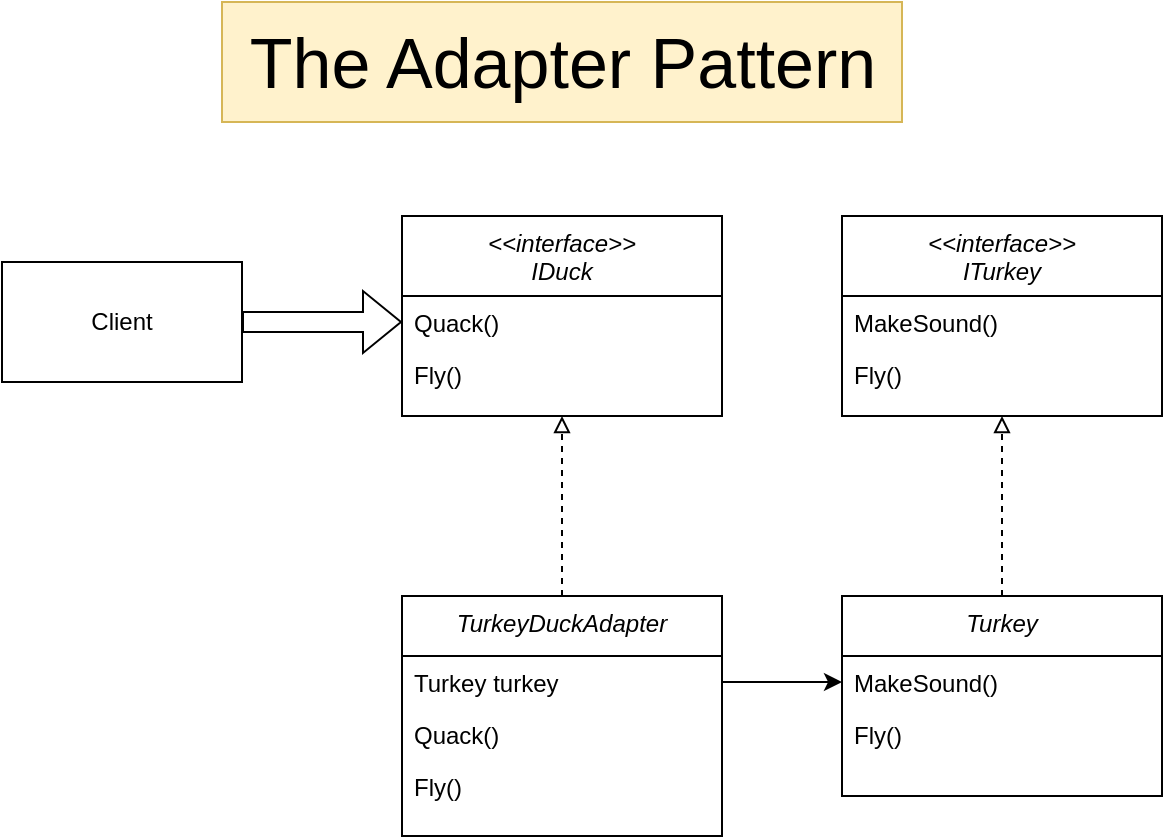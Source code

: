 <mxfile version="22.0.0" type="device">
  <diagram id="C5RBs43oDa-KdzZeNtuy" name="Page-1">
    <mxGraphModel dx="1434" dy="835" grid="1" gridSize="10" guides="1" tooltips="1" connect="1" arrows="1" fold="1" page="1" pageScale="1" pageWidth="827" pageHeight="1169" math="0" shadow="0">
      <root>
        <mxCell id="WIyWlLk6GJQsqaUBKTNV-0" />
        <mxCell id="WIyWlLk6GJQsqaUBKTNV-1" parent="WIyWlLk6GJQsqaUBKTNV-0" />
        <mxCell id="zkfFHV4jXpPFQw0GAbJ--0" value="&lt;&lt;interface&gt;&gt;&#xa;IDuck" style="swimlane;fontStyle=2;align=center;verticalAlign=top;childLayout=stackLayout;horizontal=1;startSize=40;horizontalStack=0;resizeParent=1;resizeLast=0;collapsible=1;marginBottom=0;rounded=0;shadow=0;strokeWidth=1;" parent="WIyWlLk6GJQsqaUBKTNV-1" vertex="1">
          <mxGeometry x="360" y="210" width="160" height="100" as="geometry">
            <mxRectangle x="230" y="140" width="160" height="26" as="alternateBounds" />
          </mxGeometry>
        </mxCell>
        <mxCell id="zkfFHV4jXpPFQw0GAbJ--2" value="Quack()" style="text;align=left;verticalAlign=top;spacingLeft=4;spacingRight=4;overflow=hidden;rotatable=0;points=[[0,0.5],[1,0.5]];portConstraint=eastwest;rounded=0;shadow=0;html=0;" parent="zkfFHV4jXpPFQw0GAbJ--0" vertex="1">
          <mxGeometry y="40" width="160" height="26" as="geometry" />
        </mxCell>
        <mxCell id="zkfFHV4jXpPFQw0GAbJ--3" value="Fly()" style="text;align=left;verticalAlign=top;spacingLeft=4;spacingRight=4;overflow=hidden;rotatable=0;points=[[0,0.5],[1,0.5]];portConstraint=eastwest;rounded=0;shadow=0;html=0;" parent="zkfFHV4jXpPFQw0GAbJ--0" vertex="1">
          <mxGeometry y="66" width="160" height="26" as="geometry" />
        </mxCell>
        <mxCell id="z_bHvaMmMxrfeUxigQ_i-10" style="edgeStyle=orthogonalEdgeStyle;rounded=0;orthogonalLoop=1;jettySize=auto;html=1;entryX=0;entryY=0.5;entryDx=0;entryDy=0;shape=flexArrow;" edge="1" parent="WIyWlLk6GJQsqaUBKTNV-1" source="z_bHvaMmMxrfeUxigQ_i-0" target="zkfFHV4jXpPFQw0GAbJ--2">
          <mxGeometry relative="1" as="geometry" />
        </mxCell>
        <mxCell id="z_bHvaMmMxrfeUxigQ_i-0" value="Client" style="rounded=0;whiteSpace=wrap;html=1;" vertex="1" parent="WIyWlLk6GJQsqaUBKTNV-1">
          <mxGeometry x="160" y="233" width="120" height="60" as="geometry" />
        </mxCell>
        <mxCell id="z_bHvaMmMxrfeUxigQ_i-1" value="&lt;&lt;interface&gt;&gt;&#xa;ITurkey" style="swimlane;fontStyle=2;align=center;verticalAlign=top;childLayout=stackLayout;horizontal=1;startSize=40;horizontalStack=0;resizeParent=1;resizeLast=0;collapsible=1;marginBottom=0;rounded=0;shadow=0;strokeWidth=1;" vertex="1" parent="WIyWlLk6GJQsqaUBKTNV-1">
          <mxGeometry x="580" y="210" width="160" height="100" as="geometry">
            <mxRectangle x="230" y="140" width="160" height="26" as="alternateBounds" />
          </mxGeometry>
        </mxCell>
        <mxCell id="z_bHvaMmMxrfeUxigQ_i-2" value="MakeSound()" style="text;align=left;verticalAlign=top;spacingLeft=4;spacingRight=4;overflow=hidden;rotatable=0;points=[[0,0.5],[1,0.5]];portConstraint=eastwest;rounded=0;shadow=0;html=0;" vertex="1" parent="z_bHvaMmMxrfeUxigQ_i-1">
          <mxGeometry y="40" width="160" height="26" as="geometry" />
        </mxCell>
        <mxCell id="z_bHvaMmMxrfeUxigQ_i-3" value="Fly()" style="text;align=left;verticalAlign=top;spacingLeft=4;spacingRight=4;overflow=hidden;rotatable=0;points=[[0,0.5],[1,0.5]];portConstraint=eastwest;rounded=0;shadow=0;html=0;" vertex="1" parent="z_bHvaMmMxrfeUxigQ_i-1">
          <mxGeometry y="66" width="160" height="26" as="geometry" />
        </mxCell>
        <mxCell id="z_bHvaMmMxrfeUxigQ_i-12" style="edgeStyle=orthogonalEdgeStyle;rounded=0;orthogonalLoop=1;jettySize=auto;html=1;entryX=0.5;entryY=1;entryDx=0;entryDy=0;endArrow=block;endFill=0;dashed=1;" edge="1" parent="WIyWlLk6GJQsqaUBKTNV-1" source="z_bHvaMmMxrfeUxigQ_i-4" target="z_bHvaMmMxrfeUxigQ_i-1">
          <mxGeometry relative="1" as="geometry" />
        </mxCell>
        <mxCell id="z_bHvaMmMxrfeUxigQ_i-4" value="Turkey" style="swimlane;fontStyle=2;align=center;verticalAlign=top;childLayout=stackLayout;horizontal=1;startSize=30;horizontalStack=0;resizeParent=1;resizeLast=0;collapsible=1;marginBottom=0;rounded=0;shadow=0;strokeWidth=1;" vertex="1" parent="WIyWlLk6GJQsqaUBKTNV-1">
          <mxGeometry x="580" y="400" width="160" height="100" as="geometry">
            <mxRectangle x="230" y="140" width="160" height="26" as="alternateBounds" />
          </mxGeometry>
        </mxCell>
        <mxCell id="z_bHvaMmMxrfeUxigQ_i-5" value="MakeSound()" style="text;align=left;verticalAlign=top;spacingLeft=4;spacingRight=4;overflow=hidden;rotatable=0;points=[[0,0.5],[1,0.5]];portConstraint=eastwest;rounded=0;shadow=0;html=0;" vertex="1" parent="z_bHvaMmMxrfeUxigQ_i-4">
          <mxGeometry y="30" width="160" height="26" as="geometry" />
        </mxCell>
        <mxCell id="z_bHvaMmMxrfeUxigQ_i-6" value="Fly()" style="text;align=left;verticalAlign=top;spacingLeft=4;spacingRight=4;overflow=hidden;rotatable=0;points=[[0,0.5],[1,0.5]];portConstraint=eastwest;rounded=0;shadow=0;html=0;" vertex="1" parent="z_bHvaMmMxrfeUxigQ_i-4">
          <mxGeometry y="56" width="160" height="26" as="geometry" />
        </mxCell>
        <mxCell id="z_bHvaMmMxrfeUxigQ_i-11" style="edgeStyle=orthogonalEdgeStyle;rounded=0;orthogonalLoop=1;jettySize=auto;html=1;entryX=0.5;entryY=1;entryDx=0;entryDy=0;endArrow=block;endFill=0;dashed=1;" edge="1" parent="WIyWlLk6GJQsqaUBKTNV-1" source="z_bHvaMmMxrfeUxigQ_i-7" target="zkfFHV4jXpPFQw0GAbJ--0">
          <mxGeometry relative="1" as="geometry" />
        </mxCell>
        <mxCell id="z_bHvaMmMxrfeUxigQ_i-7" value="TurkeyDuckAdapter" style="swimlane;fontStyle=2;align=center;verticalAlign=top;childLayout=stackLayout;horizontal=1;startSize=30;horizontalStack=0;resizeParent=1;resizeLast=0;collapsible=1;marginBottom=0;rounded=0;shadow=0;strokeWidth=1;" vertex="1" parent="WIyWlLk6GJQsqaUBKTNV-1">
          <mxGeometry x="360" y="400" width="160" height="120" as="geometry">
            <mxRectangle x="230" y="140" width="160" height="26" as="alternateBounds" />
          </mxGeometry>
        </mxCell>
        <mxCell id="z_bHvaMmMxrfeUxigQ_i-8" value="Turkey turkey" style="text;align=left;verticalAlign=top;spacingLeft=4;spacingRight=4;overflow=hidden;rotatable=0;points=[[0,0.5],[1,0.5]];portConstraint=eastwest;rounded=0;shadow=0;html=0;" vertex="1" parent="z_bHvaMmMxrfeUxigQ_i-7">
          <mxGeometry y="30" width="160" height="26" as="geometry" />
        </mxCell>
        <mxCell id="z_bHvaMmMxrfeUxigQ_i-9" value="Quack()" style="text;align=left;verticalAlign=top;spacingLeft=4;spacingRight=4;overflow=hidden;rotatable=0;points=[[0,0.5],[1,0.5]];portConstraint=eastwest;rounded=0;shadow=0;html=0;" vertex="1" parent="z_bHvaMmMxrfeUxigQ_i-7">
          <mxGeometry y="56" width="160" height="26" as="geometry" />
        </mxCell>
        <mxCell id="z_bHvaMmMxrfeUxigQ_i-13" value="Fly()" style="text;align=left;verticalAlign=top;spacingLeft=4;spacingRight=4;overflow=hidden;rotatable=0;points=[[0,0.5],[1,0.5]];portConstraint=eastwest;rounded=0;shadow=0;html=0;" vertex="1" parent="z_bHvaMmMxrfeUxigQ_i-7">
          <mxGeometry y="82" width="160" height="26" as="geometry" />
        </mxCell>
        <mxCell id="z_bHvaMmMxrfeUxigQ_i-14" style="edgeStyle=orthogonalEdgeStyle;rounded=0;orthogonalLoop=1;jettySize=auto;html=1;entryX=0;entryY=0.5;entryDx=0;entryDy=0;" edge="1" parent="WIyWlLk6GJQsqaUBKTNV-1" source="z_bHvaMmMxrfeUxigQ_i-8" target="z_bHvaMmMxrfeUxigQ_i-5">
          <mxGeometry relative="1" as="geometry" />
        </mxCell>
        <mxCell id="z_bHvaMmMxrfeUxigQ_i-15" value="The Adapter Pattern" style="text;html=1;align=center;verticalAlign=middle;resizable=0;points=[];autosize=1;strokeColor=#d6b656;fillColor=#fff2cc;fontSize=35;" vertex="1" parent="WIyWlLk6GJQsqaUBKTNV-1">
          <mxGeometry x="270" y="103" width="340" height="60" as="geometry" />
        </mxCell>
      </root>
    </mxGraphModel>
  </diagram>
</mxfile>
